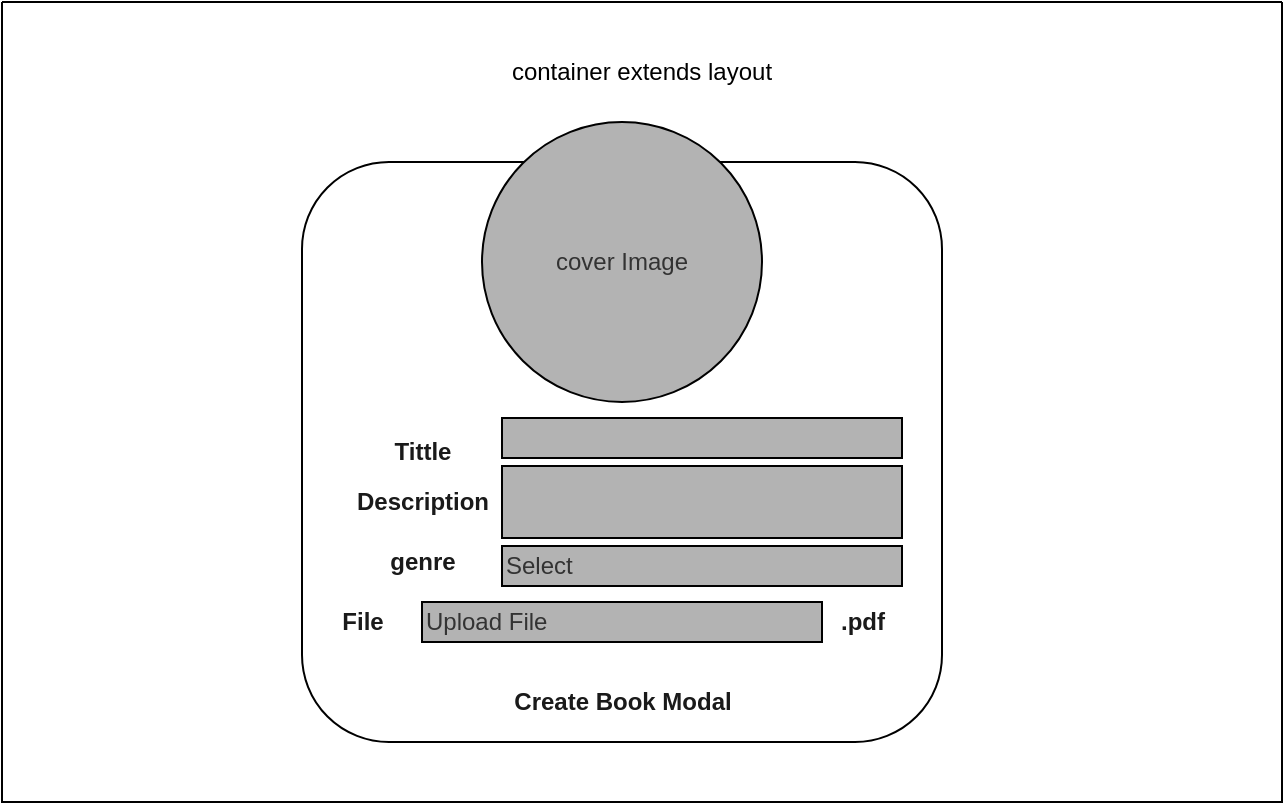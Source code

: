 <mxfile>
    <diagram id="p0YZN1nqik058MjGDo0n" name="Page-1">
        <mxGraphModel dx="785" dy="590" grid="1" gridSize="10" guides="1" tooltips="1" connect="1" arrows="1" fold="1" page="1" pageScale="1" pageWidth="827" pageHeight="1169" math="0" shadow="0">
            <root>
                <mxCell id="0"/>
                <mxCell id="1" parent="0"/>
                <mxCell id="3" value="" style="swimlane;startSize=0;" vertex="1" parent="1">
                    <mxGeometry x="80" y="80" width="640" height="400" as="geometry"/>
                </mxCell>
                <mxCell id="4" value="container extends layout" style="text;html=1;strokeColor=none;fillColor=none;align=center;verticalAlign=middle;whiteSpace=wrap;rounded=0;" vertex="1" parent="3">
                    <mxGeometry x="140" y="20" width="360" height="30" as="geometry"/>
                </mxCell>
                <mxCell id="5" value="" style="rounded=1;whiteSpace=wrap;html=1;fillColor=#FFFFFF;" vertex="1" parent="3">
                    <mxGeometry x="150" y="80" width="320" height="290" as="geometry"/>
                </mxCell>
                <mxCell id="6" value="&lt;font color=&quot;#333333&quot;&gt;cover Image&lt;/font&gt;" style="ellipse;whiteSpace=wrap;html=1;aspect=fixed;fillColor=#B3B3B3;" vertex="1" parent="3">
                    <mxGeometry x="240" y="60" width="140" height="140" as="geometry"/>
                </mxCell>
                <mxCell id="7" value="" style="rounded=0;whiteSpace=wrap;html=1;fillColor=#B3B3B3;" vertex="1" parent="3">
                    <mxGeometry x="250" y="208" width="200" height="20" as="geometry"/>
                </mxCell>
                <mxCell id="12" value="" style="rounded=0;whiteSpace=wrap;html=1;fillColor=#B3B3B3;" vertex="1" parent="3">
                    <mxGeometry x="250" y="232" width="200" height="36" as="geometry"/>
                </mxCell>
                <mxCell id="13" value="&lt;font color=&quot;#333333&quot;&gt;Select&amp;nbsp;&lt;/font&gt;" style="rounded=0;whiteSpace=wrap;html=1;fillColor=#B3B3B3;align=left;" vertex="1" parent="3">
                    <mxGeometry x="250" y="272" width="200" height="20" as="geometry"/>
                </mxCell>
                <mxCell id="14" value="&lt;b&gt;&lt;font color=&quot;#1a1a1a&quot;&gt;Create Book Modal&lt;/font&gt;&lt;/b&gt;" style="text;html=1;align=center;verticalAlign=middle;resizable=0;points=[];autosize=1;" vertex="1" parent="3">
                    <mxGeometry x="250" y="340" width="120" height="20" as="geometry"/>
                </mxCell>
                <mxCell id="15" value="&lt;font color=&quot;#333333&quot;&gt;Upload File&lt;/font&gt;" style="rounded=0;whiteSpace=wrap;html=1;fillColor=#B3B3B3;align=left;" vertex="1" parent="3">
                    <mxGeometry x="210" y="300" width="200" height="20" as="geometry"/>
                </mxCell>
                <mxCell id="16" value="&lt;b&gt;&lt;font color=&quot;#1a1a1a&quot;&gt;Tittle&lt;/font&gt;&lt;/b&gt;" style="text;html=1;align=center;verticalAlign=middle;resizable=0;points=[];autosize=1;" vertex="1" parent="3">
                    <mxGeometry x="190" y="215" width="40" height="20" as="geometry"/>
                </mxCell>
                <mxCell id="17" value="&lt;b&gt;&lt;font color=&quot;#1a1a1a&quot;&gt;Description&lt;/font&gt;&lt;/b&gt;" style="text;html=1;align=center;verticalAlign=middle;resizable=0;points=[];autosize=1;" vertex="1" parent="3">
                    <mxGeometry x="170" y="240" width="80" height="20" as="geometry"/>
                </mxCell>
                <mxCell id="18" value="&lt;b&gt;&lt;font color=&quot;#1a1a1a&quot;&gt;genre&lt;/font&gt;&lt;/b&gt;" style="text;html=1;align=center;verticalAlign=middle;resizable=0;points=[];autosize=1;" vertex="1" parent="3">
                    <mxGeometry x="185" y="270" width="50" height="20" as="geometry"/>
                </mxCell>
                <mxCell id="19" value="&lt;b&gt;&lt;font color=&quot;#1a1a1a&quot;&gt;File&lt;/font&gt;&lt;/b&gt;" style="text;html=1;align=center;verticalAlign=middle;resizable=0;points=[];autosize=1;" vertex="1" parent="3">
                    <mxGeometry x="160" y="300" width="40" height="20" as="geometry"/>
                </mxCell>
                <mxCell id="20" value="&lt;b&gt;&lt;font color=&quot;#1a1a1a&quot;&gt;.pdf&lt;/font&gt;&lt;/b&gt;" style="text;html=1;align=center;verticalAlign=middle;resizable=0;points=[];autosize=1;" vertex="1" parent="3">
                    <mxGeometry x="410" y="300" width="40" height="20" as="geometry"/>
                </mxCell>
            </root>
        </mxGraphModel>
    </diagram>
</mxfile>